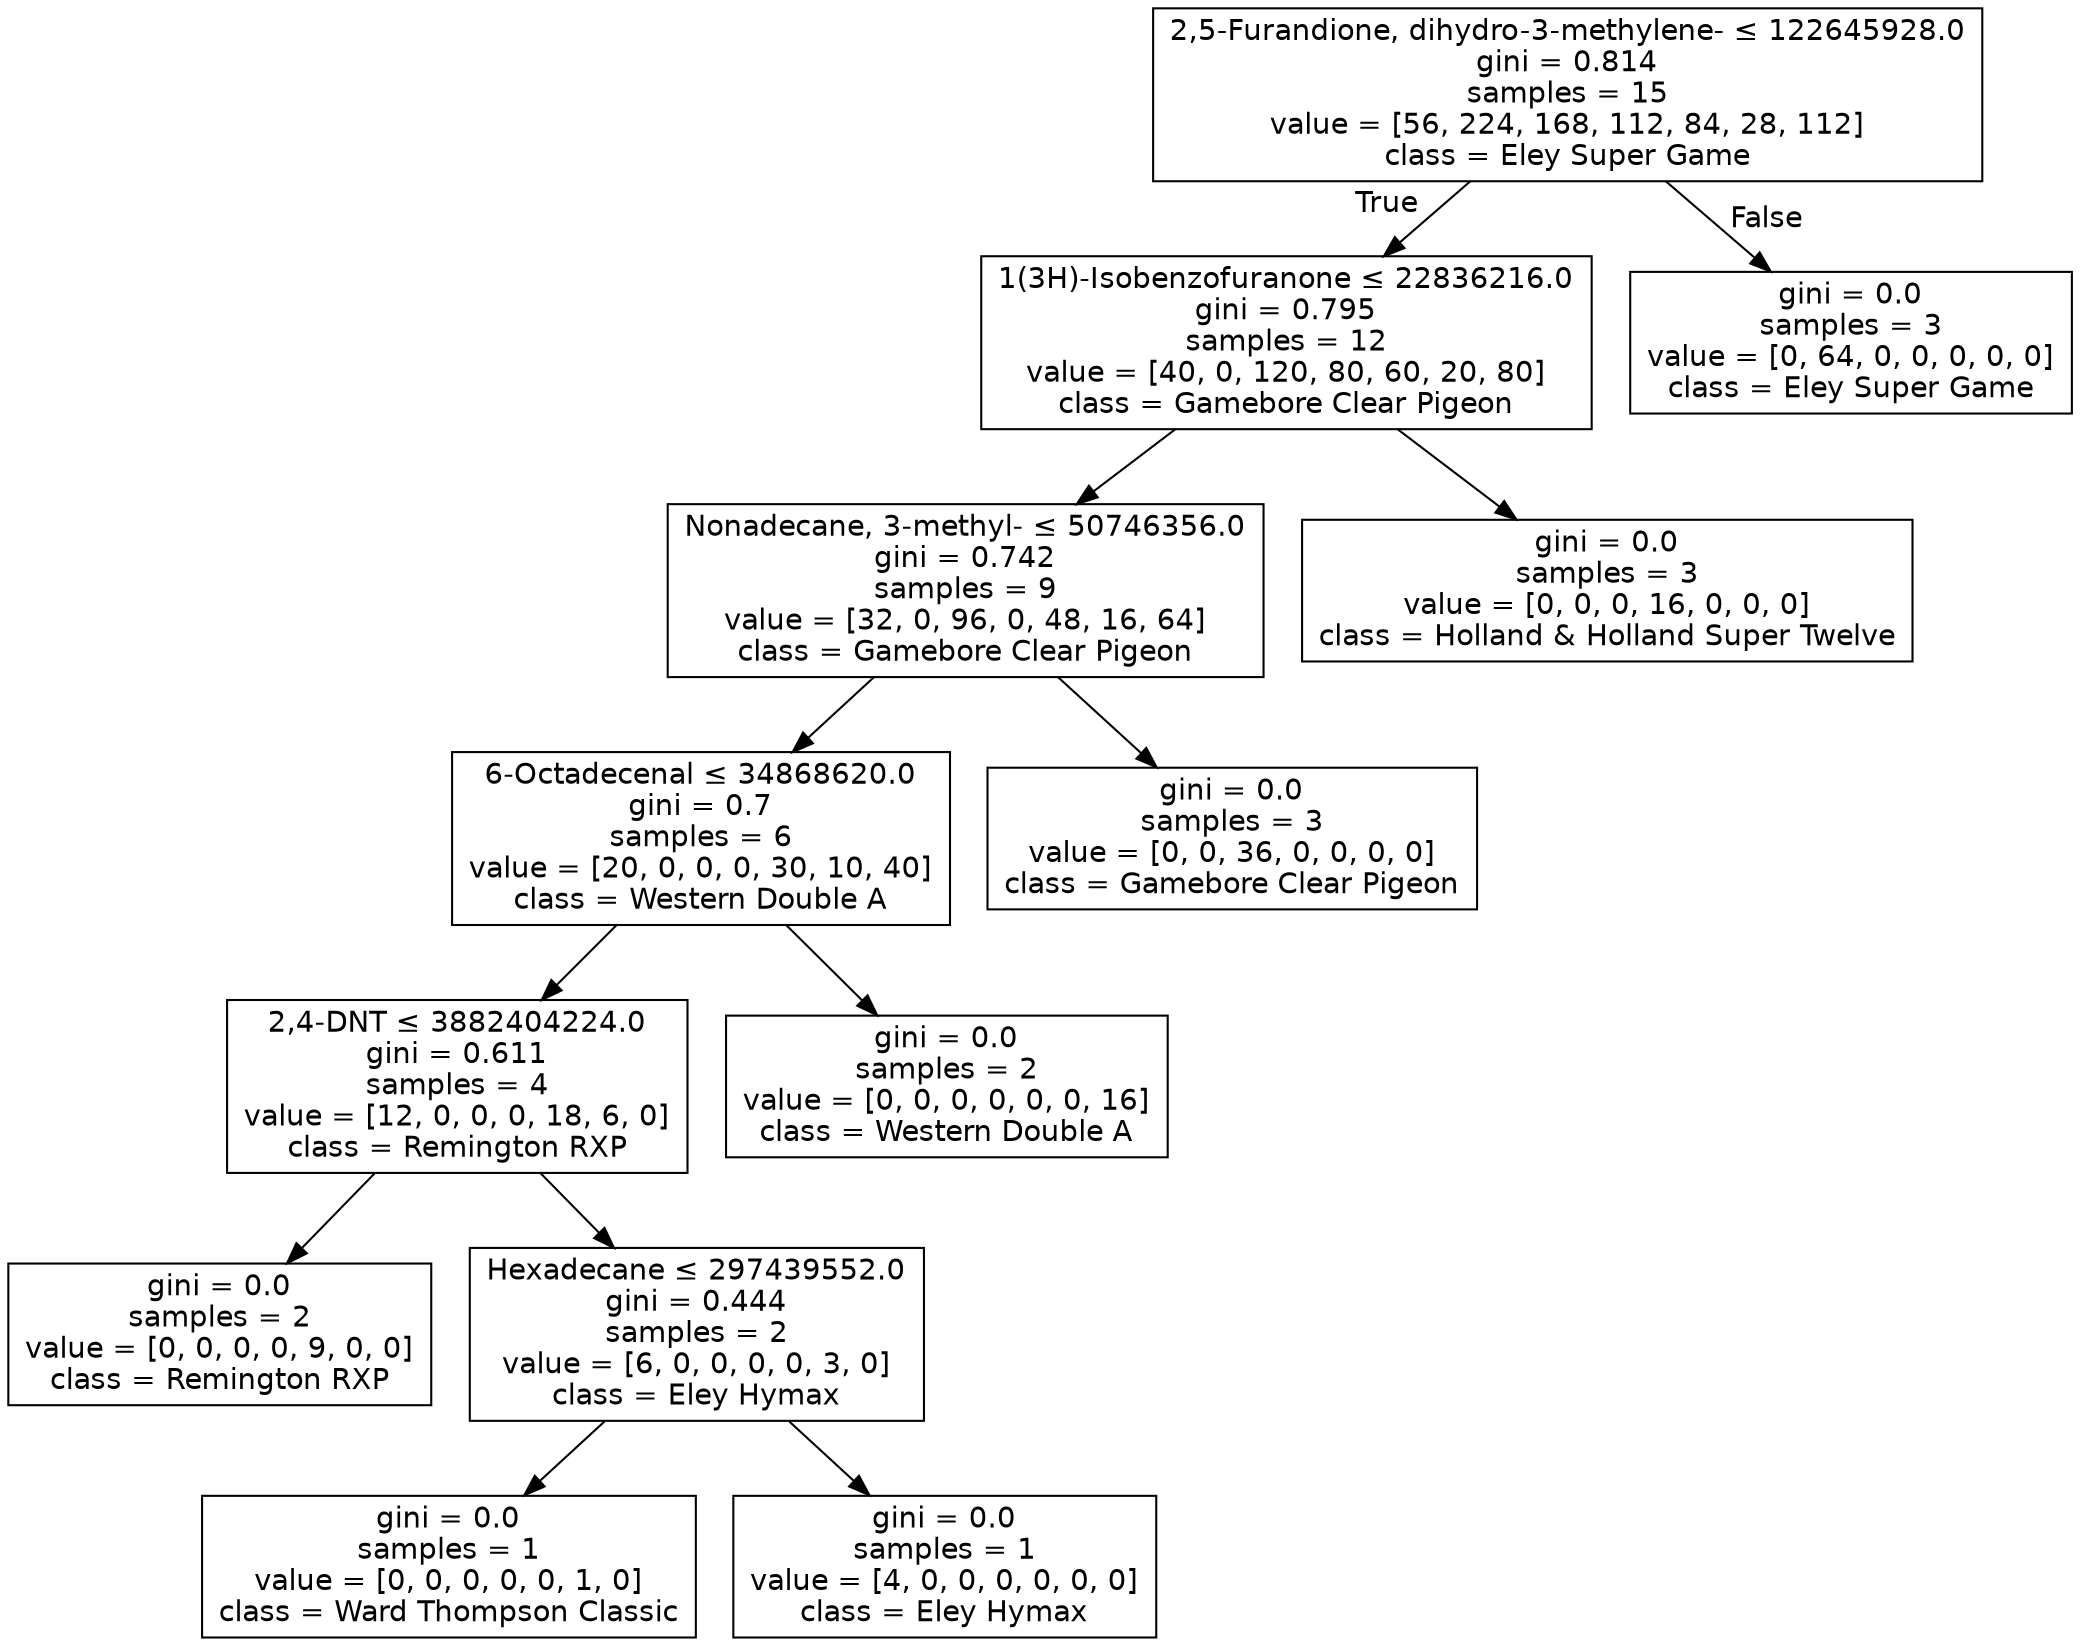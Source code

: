 digraph Tree {
node [shape=box, fontname="helvetica"] ;
edge [fontname="helvetica"] ;
0 [label=<2,5-Furandione, dihydro-3-methylene- &le; 122645928.0<br/>gini = 0.814<br/>samples = 15<br/>value = [56, 224, 168, 112, 84, 28, 112]<br/>class = Eley Super Game>] ;
1 [label=<1(3H)-Isobenzofuranone &le; 22836216.0<br/>gini = 0.795<br/>samples = 12<br/>value = [40, 0, 120, 80, 60, 20, 80]<br/>class = Gamebore Clear Pigeon>] ;
0 -> 1 [labeldistance=2.5, labelangle=45, headlabel="True"] ;
2 [label=<Nonadecane, 3-methyl- &le; 50746356.0<br/>gini = 0.742<br/>samples = 9<br/>value = [32, 0, 96, 0, 48, 16, 64]<br/>class = Gamebore Clear Pigeon>] ;
1 -> 2 ;
3 [label=<6-Octadecenal &le; 34868620.0<br/>gini = 0.7<br/>samples = 6<br/>value = [20, 0, 0, 0, 30, 10, 40]<br/>class = Western Double A>] ;
2 -> 3 ;
4 [label=<2,4-DNT &le; 3882404224.0<br/>gini = 0.611<br/>samples = 4<br/>value = [12, 0, 0, 0, 18, 6, 0]<br/>class = Remington RXP>] ;
3 -> 4 ;
5 [label=<gini = 0.0<br/>samples = 2<br/>value = [0, 0, 0, 0, 9, 0, 0]<br/>class = Remington RXP>] ;
4 -> 5 ;
6 [label=<Hexadecane &le; 297439552.0<br/>gini = 0.444<br/>samples = 2<br/>value = [6, 0, 0, 0, 0, 3, 0]<br/>class = Eley Hymax>] ;
4 -> 6 ;
7 [label=<gini = 0.0<br/>samples = 1<br/>value = [0, 0, 0, 0, 0, 1, 0]<br/>class = Ward Thompson Classic>] ;
6 -> 7 ;
8 [label=<gini = 0.0<br/>samples = 1<br/>value = [4, 0, 0, 0, 0, 0, 0]<br/>class = Eley Hymax>] ;
6 -> 8 ;
9 [label=<gini = 0.0<br/>samples = 2<br/>value = [0, 0, 0, 0, 0, 0, 16]<br/>class = Western Double A>] ;
3 -> 9 ;
10 [label=<gini = 0.0<br/>samples = 3<br/>value = [0, 0, 36, 0, 0, 0, 0]<br/>class = Gamebore Clear Pigeon>] ;
2 -> 10 ;
11 [label=<gini = 0.0<br/>samples = 3<br/>value = [0, 0, 0, 16, 0, 0, 0]<br/>class = Holland &amp; Holland Super Twelve>] ;
1 -> 11 ;
12 [label=<gini = 0.0<br/>samples = 3<br/>value = [0, 64, 0, 0, 0, 0, 0]<br/>class = Eley Super Game>] ;
0 -> 12 [labeldistance=2.5, labelangle=-45, headlabel="False"] ;
}
